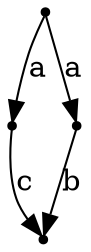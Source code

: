 digraph { node[shape="point"]
N3 -> N1[label = "c"];
N0 -> N3[label = "a"];
N2 -> N1[label = "b"];
N0 -> N2[label = "a"];
}
